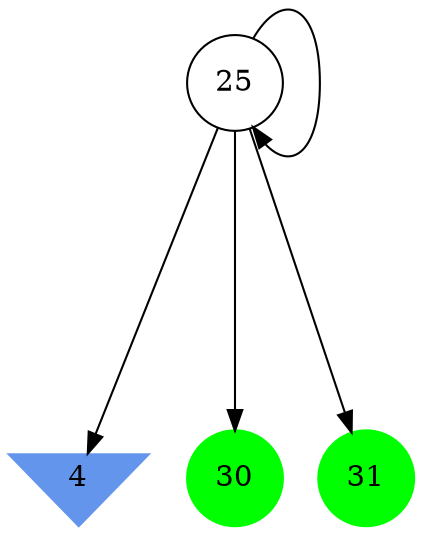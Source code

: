 digraph brain {
	ranksep=2.0;
	4 [shape=invtriangle,style=filled,color=cornflowerblue];
	25 [shape=circle,color=black];
	30 [shape=circle,style=filled,color=green];
	31 [shape=circle,style=filled,color=green];
	25	->	25;
	25	->	30;
	25	->	31;
	25	->	4;
	{ rank=same; 4; }
	{ rank=same; 25; }
	{ rank=same; 30; 31; }
}
